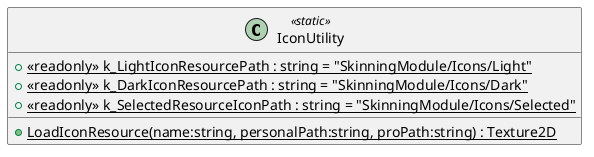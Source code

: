 @startuml
class IconUtility <<static>> {
    {static} + <<readonly>> k_LightIconResourcePath : string = "SkinningModule/Icons/Light"
    {static} + <<readonly>> k_DarkIconResourcePath : string = "SkinningModule/Icons/Dark"
    {static} + <<readonly>> k_SelectedResourceIconPath : string = "SkinningModule/Icons/Selected"
    + {static} LoadIconResource(name:string, personalPath:string, proPath:string) : Texture2D
}
@enduml
